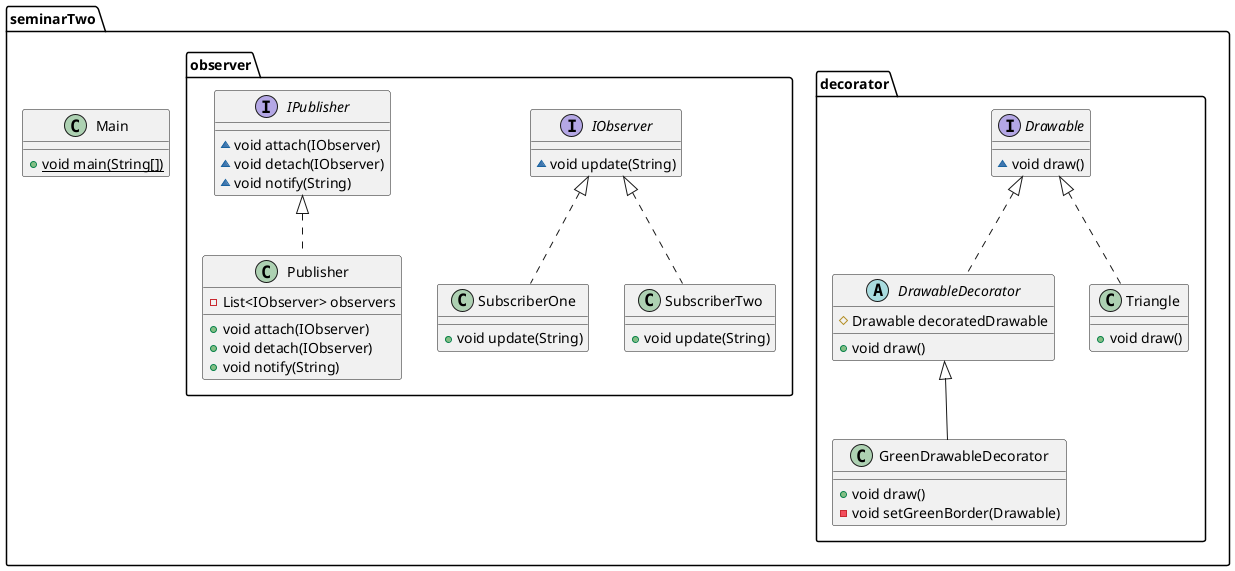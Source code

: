 @startuml
abstract class seminarTwo.decorator.DrawableDecorator {
# Drawable decoratedDrawable
+ void draw()
}
class seminarTwo.observer.Publisher {
- List<IObserver> observers
+ void attach(IObserver)
+ void detach(IObserver)
+ void notify(String)
}
class seminarTwo.observer.SubscriberOne {
+ void update(String)
}
interface seminarTwo.decorator.Drawable {
~ void draw()
}
class seminarTwo.observer.SubscriberTwo {
+ void update(String)
}
interface seminarTwo.observer.IObserver {
~ void update(String)
}
class seminarTwo.Main {
+ {static} void main(String[])
}
class seminarTwo.decorator.Triangle {
+ void draw()
}
interface seminarTwo.observer.IPublisher {
~ void attach(IObserver)
~ void detach(IObserver)
~ void notify(String)
}
class seminarTwo.decorator.GreenDrawableDecorator {
+ void draw()
- void setGreenBorder(Drawable)
}


seminarTwo.decorator.Drawable <|.. seminarTwo.decorator.DrawableDecorator
seminarTwo.observer.IPublisher <|.. seminarTwo.observer.Publisher
seminarTwo.observer.IObserver <|.. seminarTwo.observer.SubscriberOne
seminarTwo.observer.IObserver <|.. seminarTwo.observer.SubscriberTwo
seminarTwo.decorator.Drawable <|.. seminarTwo.decorator.Triangle
seminarTwo.decorator.DrawableDecorator <|-- seminarTwo.decorator.GreenDrawableDecorator
@enduml